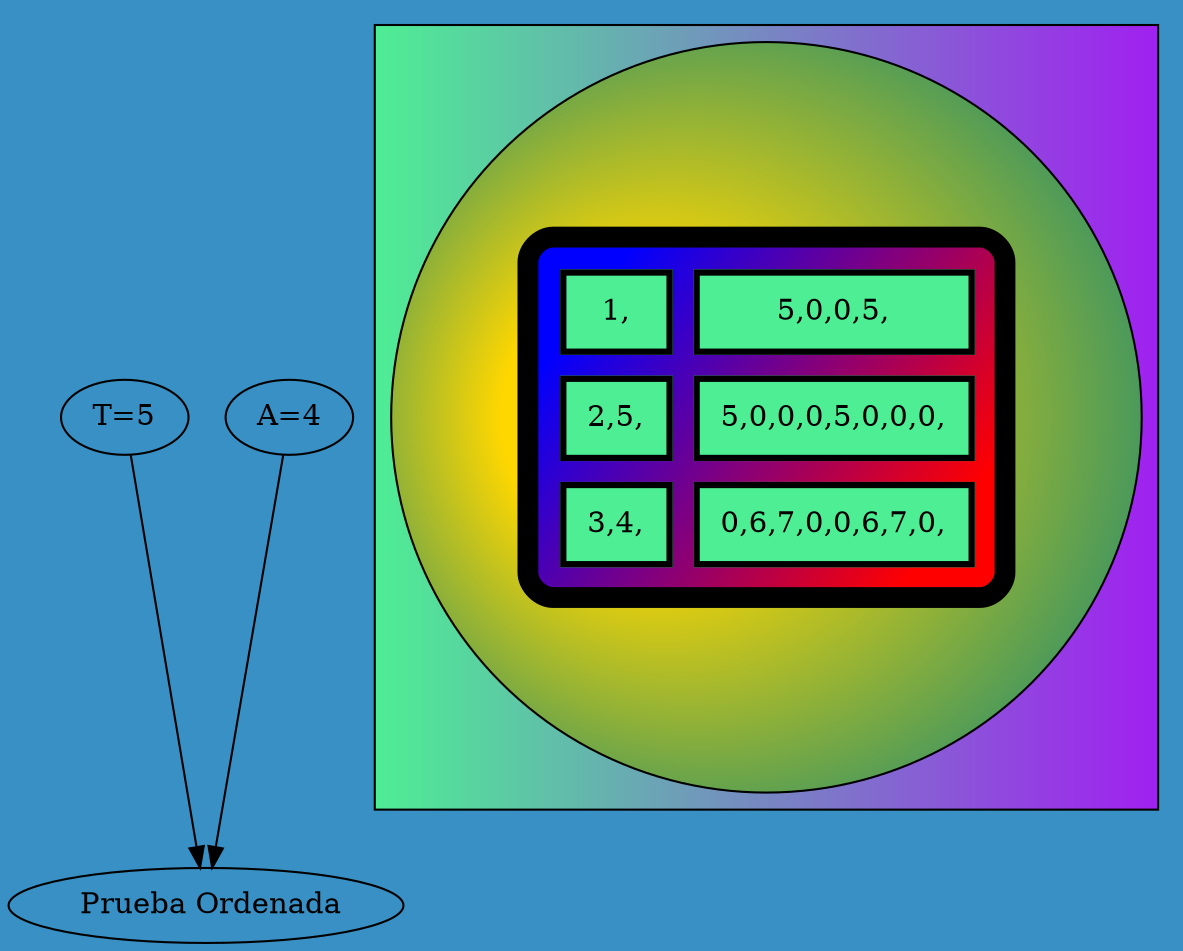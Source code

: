 
      digraph G {"T=5","A=4"->" Prueba Ordenada" bgcolor="#3990C4" style="filled"
      subgraph cluster1 {fillcolor="seagreen2:purple" style="filled"
      node [shape=circle fillcolor="gold:teal" style="radial" gradientangle=180]
      a0 [ label=<
      <TABLE border="10" cellspacing="10" cellpadding="10" style="rounded" bgcolor="blue:red" gradientangle="315">
<TR><TD border="3"  bgcolor="seagreen2" gradientangle="315">1,</TD>
<TD border="3"  bgcolor="seagreen2" gradientangle="315">5,0,0,5,
</TD>
</TR>
<TR><TD border="3"  bgcolor="seagreen2" gradientangle="315">2,5,</TD>
<TD border="3"  bgcolor="seagreen2" gradientangle="315">5,0,0,0,
5,0,0,0,
</TD>
</TR>
<TR><TD border="3"  bgcolor="seagreen2" gradientangle="315">3,4,</TD>
<TD border="3"  bgcolor="seagreen2" gradientangle="315">0,6,7,0,
0,6,7,0,
</TD>
 </TR></TABLE>>];
        }
        }
